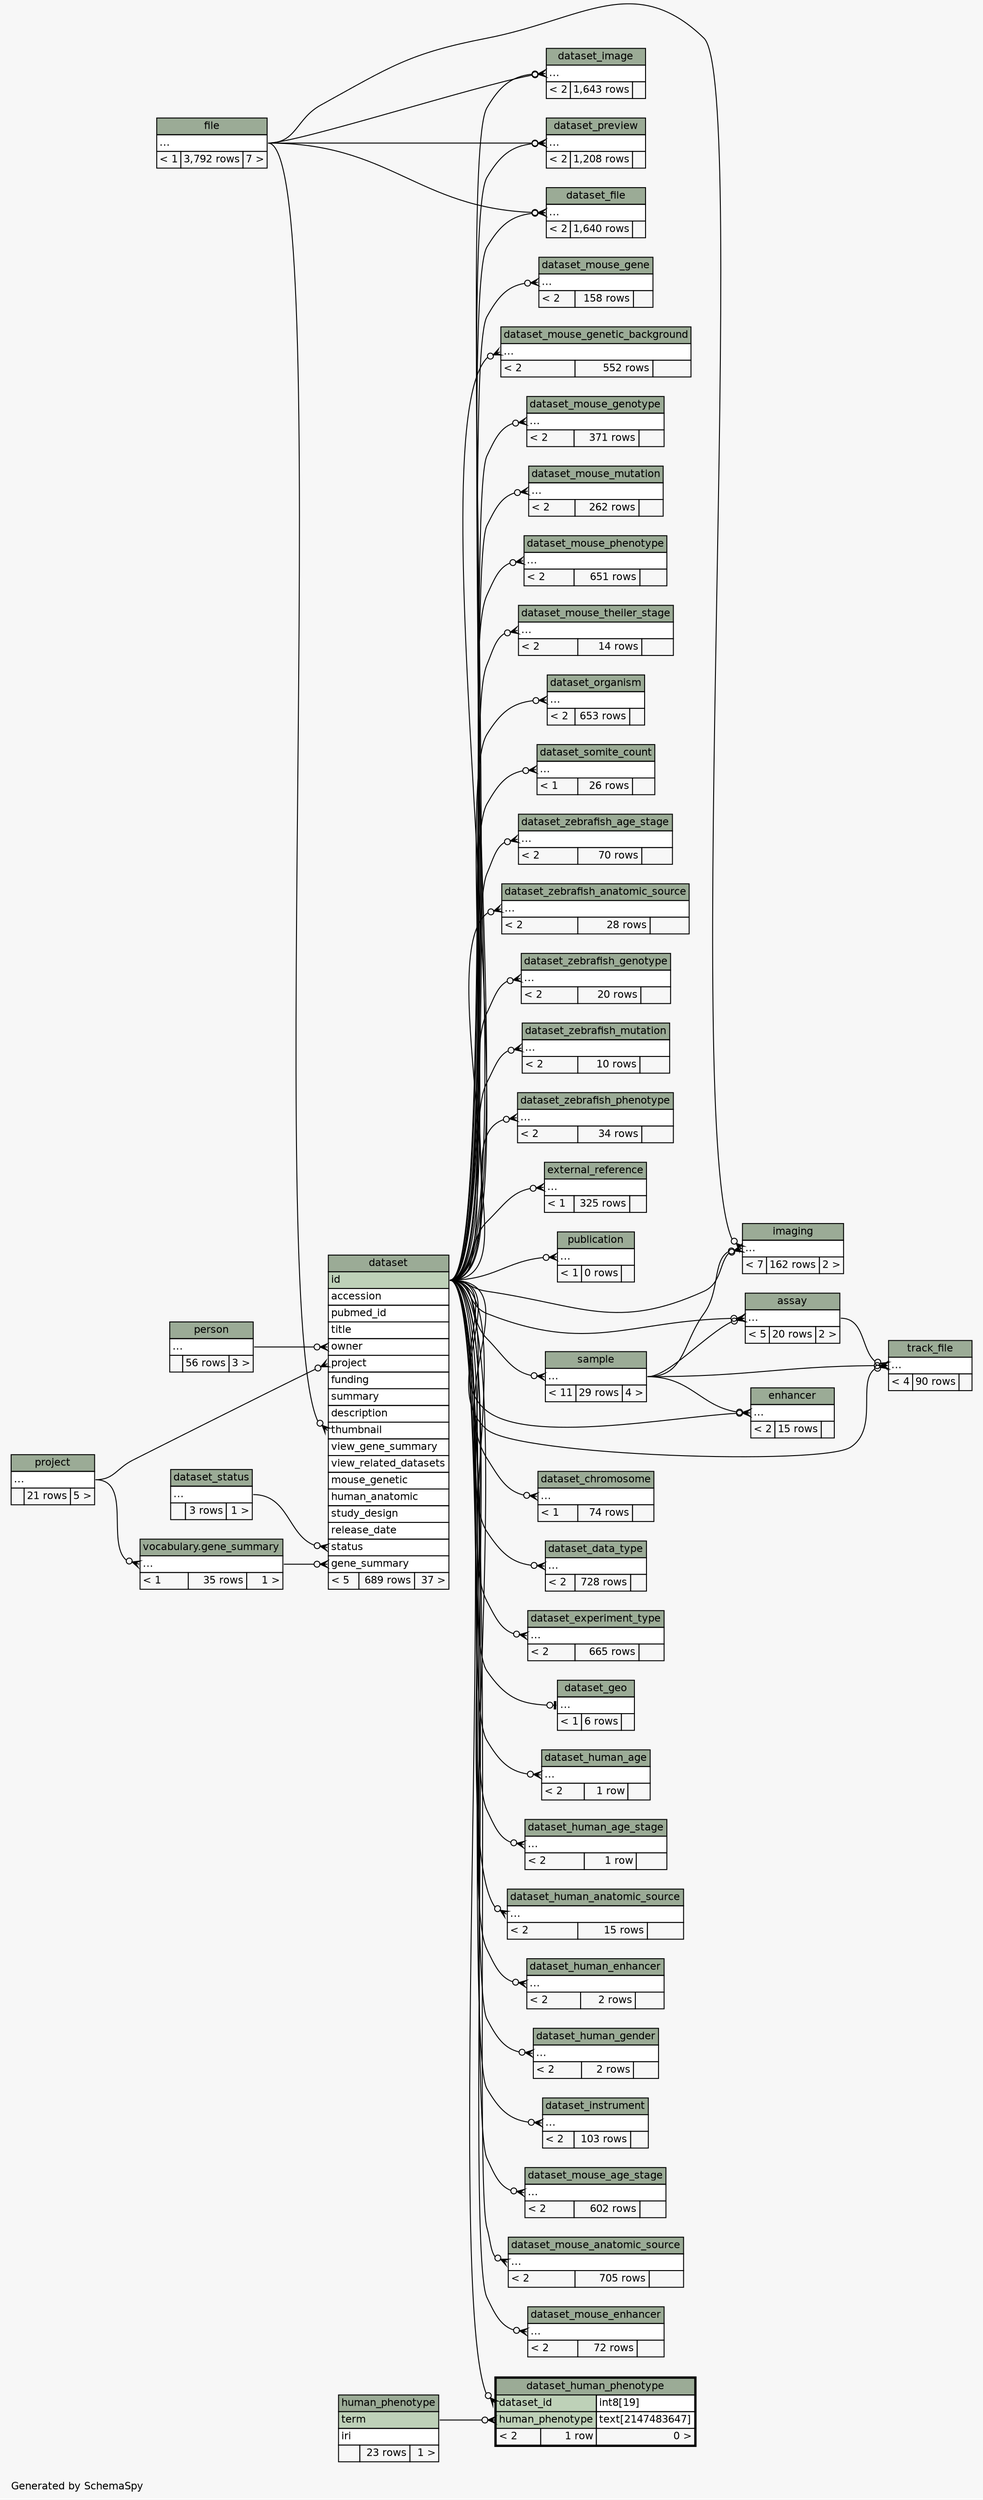 // dot 2.38.0 on Linux 4.4.0-53-generic
// SchemaSpy rev 590
digraph "twoDegreesRelationshipsDiagram" {
  graph [
    rankdir="RL"
    bgcolor="#f7f7f7"
    label="\nGenerated by SchemaSpy"
    labeljust="l"
    nodesep="0.18"
    ranksep="0.46"
    fontname="Helvetica"
    fontsize="11"
  ];
  node [
    fontname="Helvetica"
    fontsize="11"
    shape="plaintext"
  ];
  edge [
    arrowsize="0.8"
  ];
  "assay":"elipses":w -> "dataset":"id":e [arrowhead=none dir=back arrowtail=crowodot];
  "assay":"elipses":w -> "sample":"elipses":e [arrowhead=none dir=back arrowtail=crowodot];
  "dataset":"gene_summary":w -> "vocabulary.gene_summary":"elipses":e [arrowhead=none dir=back arrowtail=crowodot];
  "dataset":"owner":w -> "person":"elipses":e [arrowhead=none dir=back arrowtail=crowodot];
  "dataset":"project":w -> "project":"elipses":e [arrowhead=none dir=back arrowtail=crowodot];
  "dataset":"status":w -> "dataset_status":"elipses":e [arrowhead=none dir=back arrowtail=crowodot];
  "dataset":"thumbnail":w -> "file":"elipses":e [arrowhead=none dir=back arrowtail=crowodot];
  "dataset_chromosome":"elipses":w -> "dataset":"id":e [arrowhead=none dir=back arrowtail=crowodot];
  "dataset_data_type":"elipses":w -> "dataset":"id":e [arrowhead=none dir=back arrowtail=crowodot];
  "dataset_experiment_type":"elipses":w -> "dataset":"id":e [arrowhead=none dir=back arrowtail=crowodot];
  "dataset_file":"elipses":w -> "dataset":"id":e [arrowhead=none dir=back arrowtail=crowodot];
  "dataset_file":"elipses":w -> "file":"elipses":e [arrowhead=none dir=back arrowtail=crowodot];
  "dataset_geo":"elipses":w -> "dataset":"id":e [arrowhead=none dir=back arrowtail=teeodot];
  "dataset_human_age":"elipses":w -> "dataset":"id":e [arrowhead=none dir=back arrowtail=crowodot];
  "dataset_human_age_stage":"elipses":w -> "dataset":"id":e [arrowhead=none dir=back arrowtail=crowodot];
  "dataset_human_anatomic_source":"elipses":w -> "dataset":"id":e [arrowhead=none dir=back arrowtail=crowodot];
  "dataset_human_enhancer":"elipses":w -> "dataset":"id":e [arrowhead=none dir=back arrowtail=crowodot];
  "dataset_human_gender":"elipses":w -> "dataset":"id":e [arrowhead=none dir=back arrowtail=crowodot];
  "dataset_human_phenotype":"dataset_id":w -> "dataset":"id":e [arrowhead=none dir=back arrowtail=crowodot];
  "dataset_human_phenotype":"human_phenotype":w -> "human_phenotype":"term":e [arrowhead=none dir=back arrowtail=crowodot];
  "dataset_image":"elipses":w -> "dataset":"id":e [arrowhead=none dir=back arrowtail=crowodot];
  "dataset_image":"elipses":w -> "file":"elipses":e [arrowhead=none dir=back arrowtail=crowodot];
  "dataset_instrument":"elipses":w -> "dataset":"id":e [arrowhead=none dir=back arrowtail=crowodot];
  "dataset_mouse_age_stage":"elipses":w -> "dataset":"id":e [arrowhead=none dir=back arrowtail=crowodot];
  "dataset_mouse_anatomic_source":"elipses":w -> "dataset":"id":e [arrowhead=none dir=back arrowtail=crowodot];
  "dataset_mouse_enhancer":"elipses":w -> "dataset":"id":e [arrowhead=none dir=back arrowtail=crowodot];
  "dataset_mouse_gene":"elipses":w -> "dataset":"id":e [arrowhead=none dir=back arrowtail=crowodot];
  "dataset_mouse_genetic_background":"elipses":w -> "dataset":"id":e [arrowhead=none dir=back arrowtail=crowodot];
  "dataset_mouse_genotype":"elipses":w -> "dataset":"id":e [arrowhead=none dir=back arrowtail=crowodot];
  "dataset_mouse_mutation":"elipses":w -> "dataset":"id":e [arrowhead=none dir=back arrowtail=crowodot];
  "dataset_mouse_phenotype":"elipses":w -> "dataset":"id":e [arrowhead=none dir=back arrowtail=crowodot];
  "dataset_mouse_theiler_stage":"elipses":w -> "dataset":"id":e [arrowhead=none dir=back arrowtail=crowodot];
  "dataset_organism":"elipses":w -> "dataset":"id":e [arrowhead=none dir=back arrowtail=crowodot];
  "dataset_preview":"elipses":w -> "dataset":"id":e [arrowhead=none dir=back arrowtail=crowodot];
  "dataset_preview":"elipses":w -> "file":"elipses":e [arrowhead=none dir=back arrowtail=crowodot];
  "dataset_somite_count":"elipses":w -> "dataset":"id":e [arrowhead=none dir=back arrowtail=crowodot];
  "dataset_zebrafish_age_stage":"elipses":w -> "dataset":"id":e [arrowhead=none dir=back arrowtail=crowodot];
  "dataset_zebrafish_anatomic_source":"elipses":w -> "dataset":"id":e [arrowhead=none dir=back arrowtail=crowodot];
  "dataset_zebrafish_genotype":"elipses":w -> "dataset":"id":e [arrowhead=none dir=back arrowtail=crowodot];
  "dataset_zebrafish_mutation":"elipses":w -> "dataset":"id":e [arrowhead=none dir=back arrowtail=crowodot];
  "dataset_zebrafish_phenotype":"elipses":w -> "dataset":"id":e [arrowhead=none dir=back arrowtail=crowodot];
  "enhancer":"elipses":w -> "dataset":"id":e [arrowhead=none dir=back arrowtail=crowodot];
  "enhancer":"elipses":w -> "sample":"elipses":e [arrowhead=none dir=back arrowtail=crowodot];
  "external_reference":"elipses":w -> "dataset":"id":e [arrowhead=none dir=back arrowtail=crowodot];
  "vocabulary.gene_summary":"elipses":w -> "project":"elipses":e [arrowhead=none dir=back arrowtail=crowodot];
  "imaging":"elipses":w -> "dataset":"id":e [arrowhead=none dir=back arrowtail=crowodot];
  "imaging":"elipses":w -> "file":"elipses":e [arrowhead=none dir=back arrowtail=crowodot];
  "imaging":"elipses":w -> "sample":"elipses":e [arrowhead=none dir=back arrowtail=crowodot];
  "publication":"elipses":w -> "dataset":"id":e [arrowhead=none dir=back arrowtail=crowodot];
  "sample":"elipses":w -> "dataset":"id":e [arrowhead=none dir=back arrowtail=crowodot];
  "track_file":"elipses":w -> "assay":"elipses":e [arrowhead=none dir=back arrowtail=crowodot];
  "track_file":"elipses":w -> "dataset":"id":e [arrowhead=none dir=back arrowtail=crowodot];
  "track_file":"elipses":w -> "sample":"elipses":e [arrowhead=none dir=back arrowtail=crowodot];
  "assay" [
    label=<
    <TABLE BORDER="0" CELLBORDER="1" CELLSPACING="0" BGCOLOR="#ffffff">
      <TR><TD COLSPAN="3" BGCOLOR="#9bab96" ALIGN="CENTER">assay</TD></TR>
      <TR><TD PORT="elipses" COLSPAN="3" ALIGN="LEFT">...</TD></TR>
      <TR><TD ALIGN="LEFT" BGCOLOR="#f7f7f7">&lt; 5</TD><TD ALIGN="RIGHT" BGCOLOR="#f7f7f7">20 rows</TD><TD ALIGN="RIGHT" BGCOLOR="#f7f7f7">2 &gt;</TD></TR>
    </TABLE>>
    URL="assay.html"
    tooltip="assay"
  ];
  "dataset" [
    label=<
    <TABLE BORDER="0" CELLBORDER="1" CELLSPACING="0" BGCOLOR="#ffffff">
      <TR><TD COLSPAN="3" BGCOLOR="#9bab96" ALIGN="CENTER">dataset</TD></TR>
      <TR><TD PORT="id" COLSPAN="3" BGCOLOR="#bed1b8" ALIGN="LEFT">id</TD></TR>
      <TR><TD PORT="accession" COLSPAN="3" ALIGN="LEFT">accession</TD></TR>
      <TR><TD PORT="pubmed_id" COLSPAN="3" ALIGN="LEFT">pubmed_id</TD></TR>
      <TR><TD PORT="title" COLSPAN="3" ALIGN="LEFT">title</TD></TR>
      <TR><TD PORT="owner" COLSPAN="3" ALIGN="LEFT">owner</TD></TR>
      <TR><TD PORT="project" COLSPAN="3" ALIGN="LEFT">project</TD></TR>
      <TR><TD PORT="funding" COLSPAN="3" ALIGN="LEFT">funding</TD></TR>
      <TR><TD PORT="summary" COLSPAN="3" ALIGN="LEFT">summary</TD></TR>
      <TR><TD PORT="description" COLSPAN="3" ALIGN="LEFT">description</TD></TR>
      <TR><TD PORT="thumbnail" COLSPAN="3" ALIGN="LEFT">thumbnail</TD></TR>
      <TR><TD PORT="view_gene_summary" COLSPAN="3" ALIGN="LEFT">view_gene_summary</TD></TR>
      <TR><TD PORT="view_related_datasets" COLSPAN="3" ALIGN="LEFT">view_related_datasets</TD></TR>
      <TR><TD PORT="mouse_genetic" COLSPAN="3" ALIGN="LEFT">mouse_genetic</TD></TR>
      <TR><TD PORT="human_anatomic" COLSPAN="3" ALIGN="LEFT">human_anatomic</TD></TR>
      <TR><TD PORT="study_design" COLSPAN="3" ALIGN="LEFT">study_design</TD></TR>
      <TR><TD PORT="release_date" COLSPAN="3" ALIGN="LEFT">release_date</TD></TR>
      <TR><TD PORT="status" COLSPAN="3" ALIGN="LEFT">status</TD></TR>
      <TR><TD PORT="gene_summary" COLSPAN="3" ALIGN="LEFT">gene_summary</TD></TR>
      <TR><TD ALIGN="LEFT" BGCOLOR="#f7f7f7">&lt; 5</TD><TD ALIGN="RIGHT" BGCOLOR="#f7f7f7">689 rows</TD><TD ALIGN="RIGHT" BGCOLOR="#f7f7f7">37 &gt;</TD></TR>
    </TABLE>>
    URL="dataset.html"
    tooltip="dataset"
  ];
  "dataset_chromosome" [
    label=<
    <TABLE BORDER="0" CELLBORDER="1" CELLSPACING="0" BGCOLOR="#ffffff">
      <TR><TD COLSPAN="3" BGCOLOR="#9bab96" ALIGN="CENTER">dataset_chromosome</TD></TR>
      <TR><TD PORT="elipses" COLSPAN="3" ALIGN="LEFT">...</TD></TR>
      <TR><TD ALIGN="LEFT" BGCOLOR="#f7f7f7">&lt; 1</TD><TD ALIGN="RIGHT" BGCOLOR="#f7f7f7">74 rows</TD><TD ALIGN="RIGHT" BGCOLOR="#f7f7f7">  </TD></TR>
    </TABLE>>
    URL="dataset_chromosome.html"
    tooltip="dataset_chromosome"
  ];
  "dataset_data_type" [
    label=<
    <TABLE BORDER="0" CELLBORDER="1" CELLSPACING="0" BGCOLOR="#ffffff">
      <TR><TD COLSPAN="3" BGCOLOR="#9bab96" ALIGN="CENTER">dataset_data_type</TD></TR>
      <TR><TD PORT="elipses" COLSPAN="3" ALIGN="LEFT">...</TD></TR>
      <TR><TD ALIGN="LEFT" BGCOLOR="#f7f7f7">&lt; 2</TD><TD ALIGN="RIGHT" BGCOLOR="#f7f7f7">728 rows</TD><TD ALIGN="RIGHT" BGCOLOR="#f7f7f7">  </TD></TR>
    </TABLE>>
    URL="dataset_data_type.html"
    tooltip="dataset_data_type"
  ];
  "dataset_experiment_type" [
    label=<
    <TABLE BORDER="0" CELLBORDER="1" CELLSPACING="0" BGCOLOR="#ffffff">
      <TR><TD COLSPAN="3" BGCOLOR="#9bab96" ALIGN="CENTER">dataset_experiment_type</TD></TR>
      <TR><TD PORT="elipses" COLSPAN="3" ALIGN="LEFT">...</TD></TR>
      <TR><TD ALIGN="LEFT" BGCOLOR="#f7f7f7">&lt; 2</TD><TD ALIGN="RIGHT" BGCOLOR="#f7f7f7">665 rows</TD><TD ALIGN="RIGHT" BGCOLOR="#f7f7f7">  </TD></TR>
    </TABLE>>
    URL="dataset_experiment_type.html"
    tooltip="dataset_experiment_type"
  ];
  "dataset_file" [
    label=<
    <TABLE BORDER="0" CELLBORDER="1" CELLSPACING="0" BGCOLOR="#ffffff">
      <TR><TD COLSPAN="3" BGCOLOR="#9bab96" ALIGN="CENTER">dataset_file</TD></TR>
      <TR><TD PORT="elipses" COLSPAN="3" ALIGN="LEFT">...</TD></TR>
      <TR><TD ALIGN="LEFT" BGCOLOR="#f7f7f7">&lt; 2</TD><TD ALIGN="RIGHT" BGCOLOR="#f7f7f7">1,640 rows</TD><TD ALIGN="RIGHT" BGCOLOR="#f7f7f7">  </TD></TR>
    </TABLE>>
    URL="dataset_file.html"
    tooltip="dataset_file"
  ];
  "dataset_geo" [
    label=<
    <TABLE BORDER="0" CELLBORDER="1" CELLSPACING="0" BGCOLOR="#ffffff">
      <TR><TD COLSPAN="3" BGCOLOR="#9bab96" ALIGN="CENTER">dataset_geo</TD></TR>
      <TR><TD PORT="elipses" COLSPAN="3" ALIGN="LEFT">...</TD></TR>
      <TR><TD ALIGN="LEFT" BGCOLOR="#f7f7f7">&lt; 1</TD><TD ALIGN="RIGHT" BGCOLOR="#f7f7f7">6 rows</TD><TD ALIGN="RIGHT" BGCOLOR="#f7f7f7">  </TD></TR>
    </TABLE>>
    URL="dataset_geo.html"
    tooltip="dataset_geo"
  ];
  "dataset_human_age" [
    label=<
    <TABLE BORDER="0" CELLBORDER="1" CELLSPACING="0" BGCOLOR="#ffffff">
      <TR><TD COLSPAN="3" BGCOLOR="#9bab96" ALIGN="CENTER">dataset_human_age</TD></TR>
      <TR><TD PORT="elipses" COLSPAN="3" ALIGN="LEFT">...</TD></TR>
      <TR><TD ALIGN="LEFT" BGCOLOR="#f7f7f7">&lt; 2</TD><TD ALIGN="RIGHT" BGCOLOR="#f7f7f7">1 row</TD><TD ALIGN="RIGHT" BGCOLOR="#f7f7f7">  </TD></TR>
    </TABLE>>
    URL="dataset_human_age.html"
    tooltip="dataset_human_age"
  ];
  "dataset_human_age_stage" [
    label=<
    <TABLE BORDER="0" CELLBORDER="1" CELLSPACING="0" BGCOLOR="#ffffff">
      <TR><TD COLSPAN="3" BGCOLOR="#9bab96" ALIGN="CENTER">dataset_human_age_stage</TD></TR>
      <TR><TD PORT="elipses" COLSPAN="3" ALIGN="LEFT">...</TD></TR>
      <TR><TD ALIGN="LEFT" BGCOLOR="#f7f7f7">&lt; 2</TD><TD ALIGN="RIGHT" BGCOLOR="#f7f7f7">1 row</TD><TD ALIGN="RIGHT" BGCOLOR="#f7f7f7">  </TD></TR>
    </TABLE>>
    URL="dataset_human_age_stage.html"
    tooltip="dataset_human_age_stage"
  ];
  "dataset_human_anatomic_source" [
    label=<
    <TABLE BORDER="0" CELLBORDER="1" CELLSPACING="0" BGCOLOR="#ffffff">
      <TR><TD COLSPAN="3" BGCOLOR="#9bab96" ALIGN="CENTER">dataset_human_anatomic_source</TD></TR>
      <TR><TD PORT="elipses" COLSPAN="3" ALIGN="LEFT">...</TD></TR>
      <TR><TD ALIGN="LEFT" BGCOLOR="#f7f7f7">&lt; 2</TD><TD ALIGN="RIGHT" BGCOLOR="#f7f7f7">15 rows</TD><TD ALIGN="RIGHT" BGCOLOR="#f7f7f7">  </TD></TR>
    </TABLE>>
    URL="dataset_human_anatomic_source.html"
    tooltip="dataset_human_anatomic_source"
  ];
  "dataset_human_enhancer" [
    label=<
    <TABLE BORDER="0" CELLBORDER="1" CELLSPACING="0" BGCOLOR="#ffffff">
      <TR><TD COLSPAN="3" BGCOLOR="#9bab96" ALIGN="CENTER">dataset_human_enhancer</TD></TR>
      <TR><TD PORT="elipses" COLSPAN="3" ALIGN="LEFT">...</TD></TR>
      <TR><TD ALIGN="LEFT" BGCOLOR="#f7f7f7">&lt; 2</TD><TD ALIGN="RIGHT" BGCOLOR="#f7f7f7">2 rows</TD><TD ALIGN="RIGHT" BGCOLOR="#f7f7f7">  </TD></TR>
    </TABLE>>
    URL="dataset_human_enhancer.html"
    tooltip="dataset_human_enhancer"
  ];
  "dataset_human_gender" [
    label=<
    <TABLE BORDER="0" CELLBORDER="1" CELLSPACING="0" BGCOLOR="#ffffff">
      <TR><TD COLSPAN="3" BGCOLOR="#9bab96" ALIGN="CENTER">dataset_human_gender</TD></TR>
      <TR><TD PORT="elipses" COLSPAN="3" ALIGN="LEFT">...</TD></TR>
      <TR><TD ALIGN="LEFT" BGCOLOR="#f7f7f7">&lt; 2</TD><TD ALIGN="RIGHT" BGCOLOR="#f7f7f7">2 rows</TD><TD ALIGN="RIGHT" BGCOLOR="#f7f7f7">  </TD></TR>
    </TABLE>>
    URL="dataset_human_gender.html"
    tooltip="dataset_human_gender"
  ];
  "dataset_human_phenotype" [
    label=<
    <TABLE BORDER="2" CELLBORDER="1" CELLSPACING="0" BGCOLOR="#ffffff">
      <TR><TD COLSPAN="3" BGCOLOR="#9bab96" ALIGN="CENTER">dataset_human_phenotype</TD></TR>
      <TR><TD PORT="dataset_id" COLSPAN="2" BGCOLOR="#bed1b8" ALIGN="LEFT">dataset_id</TD><TD PORT="dataset_id.type" ALIGN="LEFT">int8[19]</TD></TR>
      <TR><TD PORT="human_phenotype" COLSPAN="2" BGCOLOR="#bed1b8" ALIGN="LEFT">human_phenotype</TD><TD PORT="human_phenotype.type" ALIGN="LEFT">text[2147483647]</TD></TR>
      <TR><TD ALIGN="LEFT" BGCOLOR="#f7f7f7">&lt; 2</TD><TD ALIGN="RIGHT" BGCOLOR="#f7f7f7">1 row</TD><TD ALIGN="RIGHT" BGCOLOR="#f7f7f7">0 &gt;</TD></TR>
    </TABLE>>
    URL="dataset_human_phenotype.html"
    tooltip="dataset_human_phenotype"
  ];
  "dataset_image" [
    label=<
    <TABLE BORDER="0" CELLBORDER="1" CELLSPACING="0" BGCOLOR="#ffffff">
      <TR><TD COLSPAN="3" BGCOLOR="#9bab96" ALIGN="CENTER">dataset_image</TD></TR>
      <TR><TD PORT="elipses" COLSPAN="3" ALIGN="LEFT">...</TD></TR>
      <TR><TD ALIGN="LEFT" BGCOLOR="#f7f7f7">&lt; 2</TD><TD ALIGN="RIGHT" BGCOLOR="#f7f7f7">1,643 rows</TD><TD ALIGN="RIGHT" BGCOLOR="#f7f7f7">  </TD></TR>
    </TABLE>>
    URL="dataset_image.html"
    tooltip="dataset_image"
  ];
  "dataset_instrument" [
    label=<
    <TABLE BORDER="0" CELLBORDER="1" CELLSPACING="0" BGCOLOR="#ffffff">
      <TR><TD COLSPAN="3" BGCOLOR="#9bab96" ALIGN="CENTER">dataset_instrument</TD></TR>
      <TR><TD PORT="elipses" COLSPAN="3" ALIGN="LEFT">...</TD></TR>
      <TR><TD ALIGN="LEFT" BGCOLOR="#f7f7f7">&lt; 2</TD><TD ALIGN="RIGHT" BGCOLOR="#f7f7f7">103 rows</TD><TD ALIGN="RIGHT" BGCOLOR="#f7f7f7">  </TD></TR>
    </TABLE>>
    URL="dataset_instrument.html"
    tooltip="dataset_instrument"
  ];
  "dataset_mouse_age_stage" [
    label=<
    <TABLE BORDER="0" CELLBORDER="1" CELLSPACING="0" BGCOLOR="#ffffff">
      <TR><TD COLSPAN="3" BGCOLOR="#9bab96" ALIGN="CENTER">dataset_mouse_age_stage</TD></TR>
      <TR><TD PORT="elipses" COLSPAN="3" ALIGN="LEFT">...</TD></TR>
      <TR><TD ALIGN="LEFT" BGCOLOR="#f7f7f7">&lt; 2</TD><TD ALIGN="RIGHT" BGCOLOR="#f7f7f7">602 rows</TD><TD ALIGN="RIGHT" BGCOLOR="#f7f7f7">  </TD></TR>
    </TABLE>>
    URL="dataset_mouse_age_stage.html"
    tooltip="dataset_mouse_age_stage"
  ];
  "dataset_mouse_anatomic_source" [
    label=<
    <TABLE BORDER="0" CELLBORDER="1" CELLSPACING="0" BGCOLOR="#ffffff">
      <TR><TD COLSPAN="3" BGCOLOR="#9bab96" ALIGN="CENTER">dataset_mouse_anatomic_source</TD></TR>
      <TR><TD PORT="elipses" COLSPAN="3" ALIGN="LEFT">...</TD></TR>
      <TR><TD ALIGN="LEFT" BGCOLOR="#f7f7f7">&lt; 2</TD><TD ALIGN="RIGHT" BGCOLOR="#f7f7f7">705 rows</TD><TD ALIGN="RIGHT" BGCOLOR="#f7f7f7">  </TD></TR>
    </TABLE>>
    URL="dataset_mouse_anatomic_source.html"
    tooltip="dataset_mouse_anatomic_source"
  ];
  "dataset_mouse_enhancer" [
    label=<
    <TABLE BORDER="0" CELLBORDER="1" CELLSPACING="0" BGCOLOR="#ffffff">
      <TR><TD COLSPAN="3" BGCOLOR="#9bab96" ALIGN="CENTER">dataset_mouse_enhancer</TD></TR>
      <TR><TD PORT="elipses" COLSPAN="3" ALIGN="LEFT">...</TD></TR>
      <TR><TD ALIGN="LEFT" BGCOLOR="#f7f7f7">&lt; 2</TD><TD ALIGN="RIGHT" BGCOLOR="#f7f7f7">72 rows</TD><TD ALIGN="RIGHT" BGCOLOR="#f7f7f7">  </TD></TR>
    </TABLE>>
    URL="dataset_mouse_enhancer.html"
    tooltip="dataset_mouse_enhancer"
  ];
  "dataset_mouse_gene" [
    label=<
    <TABLE BORDER="0" CELLBORDER="1" CELLSPACING="0" BGCOLOR="#ffffff">
      <TR><TD COLSPAN="3" BGCOLOR="#9bab96" ALIGN="CENTER">dataset_mouse_gene</TD></TR>
      <TR><TD PORT="elipses" COLSPAN="3" ALIGN="LEFT">...</TD></TR>
      <TR><TD ALIGN="LEFT" BGCOLOR="#f7f7f7">&lt; 2</TD><TD ALIGN="RIGHT" BGCOLOR="#f7f7f7">158 rows</TD><TD ALIGN="RIGHT" BGCOLOR="#f7f7f7">  </TD></TR>
    </TABLE>>
    URL="dataset_mouse_gene.html"
    tooltip="dataset_mouse_gene"
  ];
  "dataset_mouse_genetic_background" [
    label=<
    <TABLE BORDER="0" CELLBORDER="1" CELLSPACING="0" BGCOLOR="#ffffff">
      <TR><TD COLSPAN="3" BGCOLOR="#9bab96" ALIGN="CENTER">dataset_mouse_genetic_background</TD></TR>
      <TR><TD PORT="elipses" COLSPAN="3" ALIGN="LEFT">...</TD></TR>
      <TR><TD ALIGN="LEFT" BGCOLOR="#f7f7f7">&lt; 2</TD><TD ALIGN="RIGHT" BGCOLOR="#f7f7f7">552 rows</TD><TD ALIGN="RIGHT" BGCOLOR="#f7f7f7">  </TD></TR>
    </TABLE>>
    URL="dataset_mouse_genetic_background.html"
    tooltip="dataset_mouse_genetic_background"
  ];
  "dataset_mouse_genotype" [
    label=<
    <TABLE BORDER="0" CELLBORDER="1" CELLSPACING="0" BGCOLOR="#ffffff">
      <TR><TD COLSPAN="3" BGCOLOR="#9bab96" ALIGN="CENTER">dataset_mouse_genotype</TD></TR>
      <TR><TD PORT="elipses" COLSPAN="3" ALIGN="LEFT">...</TD></TR>
      <TR><TD ALIGN="LEFT" BGCOLOR="#f7f7f7">&lt; 2</TD><TD ALIGN="RIGHT" BGCOLOR="#f7f7f7">371 rows</TD><TD ALIGN="RIGHT" BGCOLOR="#f7f7f7">  </TD></TR>
    </TABLE>>
    URL="dataset_mouse_genotype.html"
    tooltip="dataset_mouse_genotype"
  ];
  "dataset_mouse_mutation" [
    label=<
    <TABLE BORDER="0" CELLBORDER="1" CELLSPACING="0" BGCOLOR="#ffffff">
      <TR><TD COLSPAN="3" BGCOLOR="#9bab96" ALIGN="CENTER">dataset_mouse_mutation</TD></TR>
      <TR><TD PORT="elipses" COLSPAN="3" ALIGN="LEFT">...</TD></TR>
      <TR><TD ALIGN="LEFT" BGCOLOR="#f7f7f7">&lt; 2</TD><TD ALIGN="RIGHT" BGCOLOR="#f7f7f7">262 rows</TD><TD ALIGN="RIGHT" BGCOLOR="#f7f7f7">  </TD></TR>
    </TABLE>>
    URL="dataset_mouse_mutation.html"
    tooltip="dataset_mouse_mutation"
  ];
  "dataset_mouse_phenotype" [
    label=<
    <TABLE BORDER="0" CELLBORDER="1" CELLSPACING="0" BGCOLOR="#ffffff">
      <TR><TD COLSPAN="3" BGCOLOR="#9bab96" ALIGN="CENTER">dataset_mouse_phenotype</TD></TR>
      <TR><TD PORT="elipses" COLSPAN="3" ALIGN="LEFT">...</TD></TR>
      <TR><TD ALIGN="LEFT" BGCOLOR="#f7f7f7">&lt; 2</TD><TD ALIGN="RIGHT" BGCOLOR="#f7f7f7">651 rows</TD><TD ALIGN="RIGHT" BGCOLOR="#f7f7f7">  </TD></TR>
    </TABLE>>
    URL="dataset_mouse_phenotype.html"
    tooltip="dataset_mouse_phenotype"
  ];
  "dataset_mouse_theiler_stage" [
    label=<
    <TABLE BORDER="0" CELLBORDER="1" CELLSPACING="0" BGCOLOR="#ffffff">
      <TR><TD COLSPAN="3" BGCOLOR="#9bab96" ALIGN="CENTER">dataset_mouse_theiler_stage</TD></TR>
      <TR><TD PORT="elipses" COLSPAN="3" ALIGN="LEFT">...</TD></TR>
      <TR><TD ALIGN="LEFT" BGCOLOR="#f7f7f7">&lt; 2</TD><TD ALIGN="RIGHT" BGCOLOR="#f7f7f7">14 rows</TD><TD ALIGN="RIGHT" BGCOLOR="#f7f7f7">  </TD></TR>
    </TABLE>>
    URL="dataset_mouse_theiler_stage.html"
    tooltip="dataset_mouse_theiler_stage"
  ];
  "dataset_organism" [
    label=<
    <TABLE BORDER="0" CELLBORDER="1" CELLSPACING="0" BGCOLOR="#ffffff">
      <TR><TD COLSPAN="3" BGCOLOR="#9bab96" ALIGN="CENTER">dataset_organism</TD></TR>
      <TR><TD PORT="elipses" COLSPAN="3" ALIGN="LEFT">...</TD></TR>
      <TR><TD ALIGN="LEFT" BGCOLOR="#f7f7f7">&lt; 2</TD><TD ALIGN="RIGHT" BGCOLOR="#f7f7f7">653 rows</TD><TD ALIGN="RIGHT" BGCOLOR="#f7f7f7">  </TD></TR>
    </TABLE>>
    URL="dataset_organism.html"
    tooltip="dataset_organism"
  ];
  "dataset_preview" [
    label=<
    <TABLE BORDER="0" CELLBORDER="1" CELLSPACING="0" BGCOLOR="#ffffff">
      <TR><TD COLSPAN="3" BGCOLOR="#9bab96" ALIGN="CENTER">dataset_preview</TD></TR>
      <TR><TD PORT="elipses" COLSPAN="3" ALIGN="LEFT">...</TD></TR>
      <TR><TD ALIGN="LEFT" BGCOLOR="#f7f7f7">&lt; 2</TD><TD ALIGN="RIGHT" BGCOLOR="#f7f7f7">1,208 rows</TD><TD ALIGN="RIGHT" BGCOLOR="#f7f7f7">  </TD></TR>
    </TABLE>>
    URL="dataset_preview.html"
    tooltip="dataset_preview"
  ];
  "dataset_somite_count" [
    label=<
    <TABLE BORDER="0" CELLBORDER="1" CELLSPACING="0" BGCOLOR="#ffffff">
      <TR><TD COLSPAN="3" BGCOLOR="#9bab96" ALIGN="CENTER">dataset_somite_count</TD></TR>
      <TR><TD PORT="elipses" COLSPAN="3" ALIGN="LEFT">...</TD></TR>
      <TR><TD ALIGN="LEFT" BGCOLOR="#f7f7f7">&lt; 1</TD><TD ALIGN="RIGHT" BGCOLOR="#f7f7f7">26 rows</TD><TD ALIGN="RIGHT" BGCOLOR="#f7f7f7">  </TD></TR>
    </TABLE>>
    URL="dataset_somite_count.html"
    tooltip="dataset_somite_count"
  ];
  "dataset_status" [
    label=<
    <TABLE BORDER="0" CELLBORDER="1" CELLSPACING="0" BGCOLOR="#ffffff">
      <TR><TD COLSPAN="3" BGCOLOR="#9bab96" ALIGN="CENTER">dataset_status</TD></TR>
      <TR><TD PORT="elipses" COLSPAN="3" ALIGN="LEFT">...</TD></TR>
      <TR><TD ALIGN="LEFT" BGCOLOR="#f7f7f7">  </TD><TD ALIGN="RIGHT" BGCOLOR="#f7f7f7">3 rows</TD><TD ALIGN="RIGHT" BGCOLOR="#f7f7f7">1 &gt;</TD></TR>
    </TABLE>>
    URL="dataset_status.html"
    tooltip="dataset_status"
  ];
  "dataset_zebrafish_age_stage" [
    label=<
    <TABLE BORDER="0" CELLBORDER="1" CELLSPACING="0" BGCOLOR="#ffffff">
      <TR><TD COLSPAN="3" BGCOLOR="#9bab96" ALIGN="CENTER">dataset_zebrafish_age_stage</TD></TR>
      <TR><TD PORT="elipses" COLSPAN="3" ALIGN="LEFT">...</TD></TR>
      <TR><TD ALIGN="LEFT" BGCOLOR="#f7f7f7">&lt; 2</TD><TD ALIGN="RIGHT" BGCOLOR="#f7f7f7">70 rows</TD><TD ALIGN="RIGHT" BGCOLOR="#f7f7f7">  </TD></TR>
    </TABLE>>
    URL="dataset_zebrafish_age_stage.html"
    tooltip="dataset_zebrafish_age_stage"
  ];
  "dataset_zebrafish_anatomic_source" [
    label=<
    <TABLE BORDER="0" CELLBORDER="1" CELLSPACING="0" BGCOLOR="#ffffff">
      <TR><TD COLSPAN="3" BGCOLOR="#9bab96" ALIGN="CENTER">dataset_zebrafish_anatomic_source</TD></TR>
      <TR><TD PORT="elipses" COLSPAN="3" ALIGN="LEFT">...</TD></TR>
      <TR><TD ALIGN="LEFT" BGCOLOR="#f7f7f7">&lt; 2</TD><TD ALIGN="RIGHT" BGCOLOR="#f7f7f7">28 rows</TD><TD ALIGN="RIGHT" BGCOLOR="#f7f7f7">  </TD></TR>
    </TABLE>>
    URL="dataset_zebrafish_anatomic_source.html"
    tooltip="dataset_zebrafish_anatomic_source"
  ];
  "dataset_zebrafish_genotype" [
    label=<
    <TABLE BORDER="0" CELLBORDER="1" CELLSPACING="0" BGCOLOR="#ffffff">
      <TR><TD COLSPAN="3" BGCOLOR="#9bab96" ALIGN="CENTER">dataset_zebrafish_genotype</TD></TR>
      <TR><TD PORT="elipses" COLSPAN="3" ALIGN="LEFT">...</TD></TR>
      <TR><TD ALIGN="LEFT" BGCOLOR="#f7f7f7">&lt; 2</TD><TD ALIGN="RIGHT" BGCOLOR="#f7f7f7">20 rows</TD><TD ALIGN="RIGHT" BGCOLOR="#f7f7f7">  </TD></TR>
    </TABLE>>
    URL="dataset_zebrafish_genotype.html"
    tooltip="dataset_zebrafish_genotype"
  ];
  "dataset_zebrafish_mutation" [
    label=<
    <TABLE BORDER="0" CELLBORDER="1" CELLSPACING="0" BGCOLOR="#ffffff">
      <TR><TD COLSPAN="3" BGCOLOR="#9bab96" ALIGN="CENTER">dataset_zebrafish_mutation</TD></TR>
      <TR><TD PORT="elipses" COLSPAN="3" ALIGN="LEFT">...</TD></TR>
      <TR><TD ALIGN="LEFT" BGCOLOR="#f7f7f7">&lt; 2</TD><TD ALIGN="RIGHT" BGCOLOR="#f7f7f7">10 rows</TD><TD ALIGN="RIGHT" BGCOLOR="#f7f7f7">  </TD></TR>
    </TABLE>>
    URL="dataset_zebrafish_mutation.html"
    tooltip="dataset_zebrafish_mutation"
  ];
  "dataset_zebrafish_phenotype" [
    label=<
    <TABLE BORDER="0" CELLBORDER="1" CELLSPACING="0" BGCOLOR="#ffffff">
      <TR><TD COLSPAN="3" BGCOLOR="#9bab96" ALIGN="CENTER">dataset_zebrafish_phenotype</TD></TR>
      <TR><TD PORT="elipses" COLSPAN="3" ALIGN="LEFT">...</TD></TR>
      <TR><TD ALIGN="LEFT" BGCOLOR="#f7f7f7">&lt; 2</TD><TD ALIGN="RIGHT" BGCOLOR="#f7f7f7">34 rows</TD><TD ALIGN="RIGHT" BGCOLOR="#f7f7f7">  </TD></TR>
    </TABLE>>
    URL="dataset_zebrafish_phenotype.html"
    tooltip="dataset_zebrafish_phenotype"
  ];
  "enhancer" [
    label=<
    <TABLE BORDER="0" CELLBORDER="1" CELLSPACING="0" BGCOLOR="#ffffff">
      <TR><TD COLSPAN="3" BGCOLOR="#9bab96" ALIGN="CENTER">enhancer</TD></TR>
      <TR><TD PORT="elipses" COLSPAN="3" ALIGN="LEFT">...</TD></TR>
      <TR><TD ALIGN="LEFT" BGCOLOR="#f7f7f7">&lt; 2</TD><TD ALIGN="RIGHT" BGCOLOR="#f7f7f7">15 rows</TD><TD ALIGN="RIGHT" BGCOLOR="#f7f7f7">  </TD></TR>
    </TABLE>>
    URL="enhancer.html"
    tooltip="enhancer"
  ];
  "external_reference" [
    label=<
    <TABLE BORDER="0" CELLBORDER="1" CELLSPACING="0" BGCOLOR="#ffffff">
      <TR><TD COLSPAN="3" BGCOLOR="#9bab96" ALIGN="CENTER">external_reference</TD></TR>
      <TR><TD PORT="elipses" COLSPAN="3" ALIGN="LEFT">...</TD></TR>
      <TR><TD ALIGN="LEFT" BGCOLOR="#f7f7f7">&lt; 1</TD><TD ALIGN="RIGHT" BGCOLOR="#f7f7f7">325 rows</TD><TD ALIGN="RIGHT" BGCOLOR="#f7f7f7">  </TD></TR>
    </TABLE>>
    URL="external_reference.html"
    tooltip="external_reference"
  ];
  "file" [
    label=<
    <TABLE BORDER="0" CELLBORDER="1" CELLSPACING="0" BGCOLOR="#ffffff">
      <TR><TD COLSPAN="3" BGCOLOR="#9bab96" ALIGN="CENTER">file</TD></TR>
      <TR><TD PORT="elipses" COLSPAN="3" ALIGN="LEFT">...</TD></TR>
      <TR><TD ALIGN="LEFT" BGCOLOR="#f7f7f7">&lt; 1</TD><TD ALIGN="RIGHT" BGCOLOR="#f7f7f7">3,792 rows</TD><TD ALIGN="RIGHT" BGCOLOR="#f7f7f7">7 &gt;</TD></TR>
    </TABLE>>
    URL="file.html"
    tooltip="file"
  ];
  "vocabulary.gene_summary" [
    label=<
    <TABLE BORDER="0" CELLBORDER="1" CELLSPACING="0" BGCOLOR="#ffffff">
      <TR><TD COLSPAN="3" BGCOLOR="#9bab96" ALIGN="CENTER">vocabulary.gene_summary</TD></TR>
      <TR><TD PORT="elipses" COLSPAN="3" ALIGN="LEFT">...</TD></TR>
      <TR><TD ALIGN="LEFT" BGCOLOR="#f7f7f7">&lt; 1</TD><TD ALIGN="RIGHT" BGCOLOR="#f7f7f7">35 rows</TD><TD ALIGN="RIGHT" BGCOLOR="#f7f7f7">1 &gt;</TD></TR>
    </TABLE>>
    tooltip="vocabulary.gene_summary"
  ];
  "human_phenotype" [
    label=<
    <TABLE BORDER="0" CELLBORDER="1" CELLSPACING="0" BGCOLOR="#ffffff">
      <TR><TD COLSPAN="3" BGCOLOR="#9bab96" ALIGN="CENTER">human_phenotype</TD></TR>
      <TR><TD PORT="term" COLSPAN="3" BGCOLOR="#bed1b8" ALIGN="LEFT">term</TD></TR>
      <TR><TD PORT="iri" COLSPAN="3" ALIGN="LEFT">iri</TD></TR>
      <TR><TD ALIGN="LEFT" BGCOLOR="#f7f7f7">  </TD><TD ALIGN="RIGHT" BGCOLOR="#f7f7f7">23 rows</TD><TD ALIGN="RIGHT" BGCOLOR="#f7f7f7">1 &gt;</TD></TR>
    </TABLE>>
    URL="human_phenotype.html"
    tooltip="human_phenotype"
  ];
  "imaging" [
    label=<
    <TABLE BORDER="0" CELLBORDER="1" CELLSPACING="0" BGCOLOR="#ffffff">
      <TR><TD COLSPAN="3" BGCOLOR="#9bab96" ALIGN="CENTER">imaging</TD></TR>
      <TR><TD PORT="elipses" COLSPAN="3" ALIGN="LEFT">...</TD></TR>
      <TR><TD ALIGN="LEFT" BGCOLOR="#f7f7f7">&lt; 7</TD><TD ALIGN="RIGHT" BGCOLOR="#f7f7f7">162 rows</TD><TD ALIGN="RIGHT" BGCOLOR="#f7f7f7">2 &gt;</TD></TR>
    </TABLE>>
    URL="imaging.html"
    tooltip="imaging"
  ];
  "person" [
    label=<
    <TABLE BORDER="0" CELLBORDER="1" CELLSPACING="0" BGCOLOR="#ffffff">
      <TR><TD COLSPAN="3" BGCOLOR="#9bab96" ALIGN="CENTER">person</TD></TR>
      <TR><TD PORT="elipses" COLSPAN="3" ALIGN="LEFT">...</TD></TR>
      <TR><TD ALIGN="LEFT" BGCOLOR="#f7f7f7">  </TD><TD ALIGN="RIGHT" BGCOLOR="#f7f7f7">56 rows</TD><TD ALIGN="RIGHT" BGCOLOR="#f7f7f7">3 &gt;</TD></TR>
    </TABLE>>
    URL="person.html"
    tooltip="person"
  ];
  "project" [
    label=<
    <TABLE BORDER="0" CELLBORDER="1" CELLSPACING="0" BGCOLOR="#ffffff">
      <TR><TD COLSPAN="3" BGCOLOR="#9bab96" ALIGN="CENTER">project</TD></TR>
      <TR><TD PORT="elipses" COLSPAN="3" ALIGN="LEFT">...</TD></TR>
      <TR><TD ALIGN="LEFT" BGCOLOR="#f7f7f7">  </TD><TD ALIGN="RIGHT" BGCOLOR="#f7f7f7">21 rows</TD><TD ALIGN="RIGHT" BGCOLOR="#f7f7f7">5 &gt;</TD></TR>
    </TABLE>>
    URL="project.html"
    tooltip="project"
  ];
  "publication" [
    label=<
    <TABLE BORDER="0" CELLBORDER="1" CELLSPACING="0" BGCOLOR="#ffffff">
      <TR><TD COLSPAN="3" BGCOLOR="#9bab96" ALIGN="CENTER">publication</TD></TR>
      <TR><TD PORT="elipses" COLSPAN="3" ALIGN="LEFT">...</TD></TR>
      <TR><TD ALIGN="LEFT" BGCOLOR="#f7f7f7">&lt; 1</TD><TD ALIGN="RIGHT" BGCOLOR="#f7f7f7">0 rows</TD><TD ALIGN="RIGHT" BGCOLOR="#f7f7f7">  </TD></TR>
    </TABLE>>
    URL="publication.html"
    tooltip="publication"
  ];
  "sample" [
    label=<
    <TABLE BORDER="0" CELLBORDER="1" CELLSPACING="0" BGCOLOR="#ffffff">
      <TR><TD COLSPAN="3" BGCOLOR="#9bab96" ALIGN="CENTER">sample</TD></TR>
      <TR><TD PORT="elipses" COLSPAN="3" ALIGN="LEFT">...</TD></TR>
      <TR><TD ALIGN="LEFT" BGCOLOR="#f7f7f7">&lt; 11</TD><TD ALIGN="RIGHT" BGCOLOR="#f7f7f7">29 rows</TD><TD ALIGN="RIGHT" BGCOLOR="#f7f7f7">4 &gt;</TD></TR>
    </TABLE>>
    URL="sample.html"
    tooltip="sample"
  ];
  "track_file" [
    label=<
    <TABLE BORDER="0" CELLBORDER="1" CELLSPACING="0" BGCOLOR="#ffffff">
      <TR><TD COLSPAN="3" BGCOLOR="#9bab96" ALIGN="CENTER">track_file</TD></TR>
      <TR><TD PORT="elipses" COLSPAN="3" ALIGN="LEFT">...</TD></TR>
      <TR><TD ALIGN="LEFT" BGCOLOR="#f7f7f7">&lt; 4</TD><TD ALIGN="RIGHT" BGCOLOR="#f7f7f7">90 rows</TD><TD ALIGN="RIGHT" BGCOLOR="#f7f7f7">  </TD></TR>
    </TABLE>>
    URL="track_file.html"
    tooltip="track_file"
  ];
}
